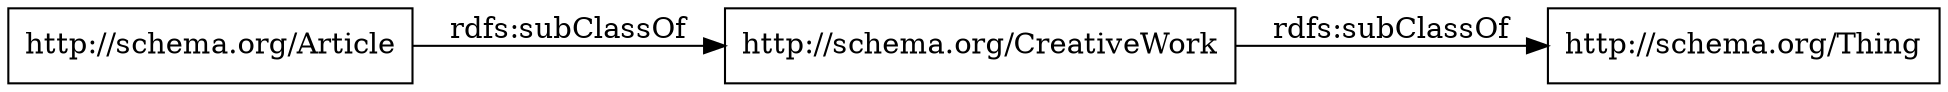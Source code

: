 digraph ar2dtool_diagram { 
rankdir=LR;
size="1000"
node [shape = rectangle, color="black"]; "http://schema.org/Thing" "http://schema.org/CreativeWork" "http://schema.org/Article" ; /*classes style*/
	"http://schema.org/CreativeWork" -> "http://schema.org/Thing" [ label = "rdfs:subClassOf" ];
	"http://schema.org/Article" -> "http://schema.org/CreativeWork" [ label = "rdfs:subClassOf" ];

}
